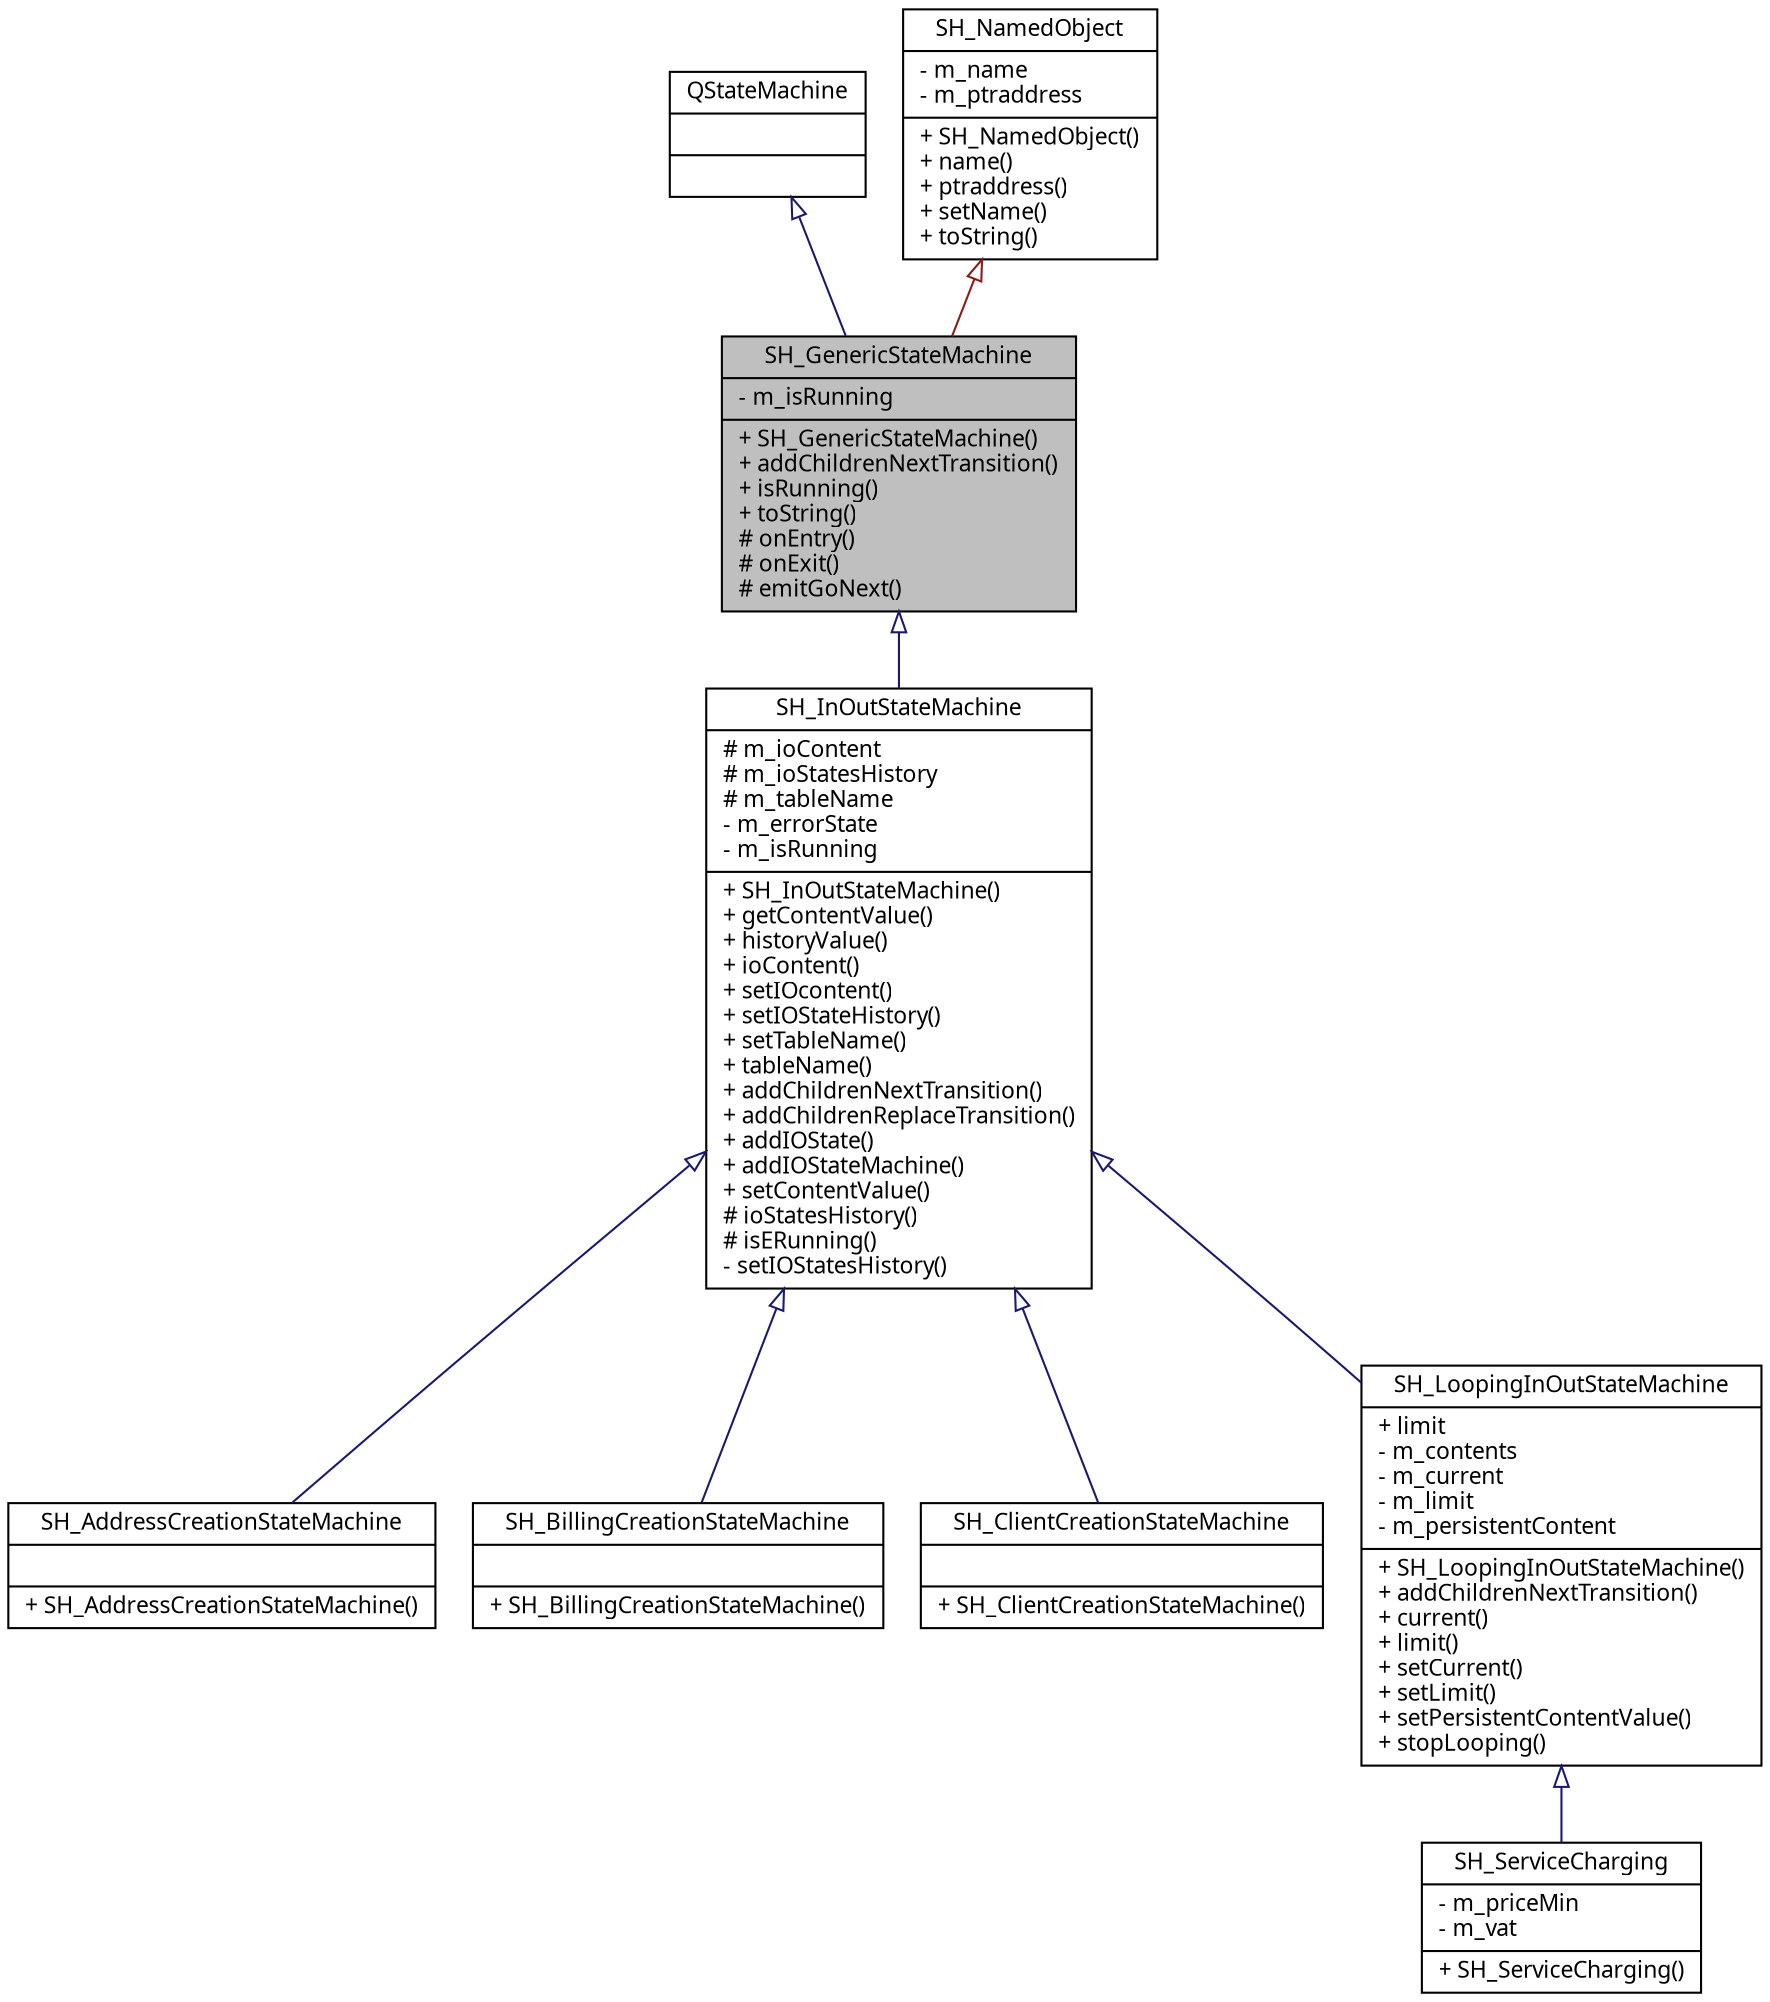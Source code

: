 digraph "SH_GenericStateMachine"
{
 // INTERACTIVE_SVG=YES
  bgcolor="transparent";
  edge [fontname="Verdana",fontsize="11",labelfontname="Verdana",labelfontsize="11"];
  node [fontname="Verdana",fontsize="11",shape=record];
  Node1 [label="{SH_GenericStateMachine\n|- m_isRunning\l|+ SH_GenericStateMachine()\l+ addChildrenNextTransition()\l+ isRunning()\l+ toString()\l# onEntry()\l# onExit()\l# emitGoNext()\l}",height=0.2,width=0.4,color="black", fillcolor="grey75", style="filled" fontcolor="black"];
  Node2 -> Node1 [dir="back",color="midnightblue",fontsize="11",style="solid",arrowtail="onormal"];
  Node2 [label="{QStateMachine\n||}",height=0.2,width=0.4,color="black",URL="$classQStateMachine.html"];
  Node3 -> Node1 [dir="back",color="firebrick4",fontsize="11",style="solid",arrowtail="onormal"];
  Node3 [label="{SH_NamedObject\n|- m_name\l- m_ptraddress\l|+ SH_NamedObject()\l+ name()\l+ ptraddress()\l+ setName()\l+ toString()\l}",height=0.2,width=0.4,color="black",URL="$classSH__NamedObject.html"];
  Node1 -> Node4 [dir="back",color="midnightblue",fontsize="11",style="solid",arrowtail="onormal"];
  Node4 [label="{SH_InOutStateMachine\n|# m_ioContent\l# m_ioStatesHistory\l# m_tableName\l- m_errorState\l- m_isRunning\l|+ SH_InOutStateMachine()\l+ getContentValue()\l+ historyValue()\l+ ioContent()\l+ setIOcontent()\l+ setIOStateHistory()\l+ setTableName()\l+ tableName()\l+ addChildrenNextTransition()\l+ addChildrenReplaceTransition()\l+ addIOState()\l+ addIOStateMachine()\l+ setContentValue()\l# ioStatesHistory()\l# isERunning()\l- setIOStatesHistory()\l}",height=0.2,width=0.4,color="black",URL="$classSH__InOutStateMachine.html"];
  Node4 -> Node5 [dir="back",color="midnightblue",fontsize="11",style="solid",arrowtail="onormal"];
  Node5 [label="{SH_AddressCreationStateMachine\n||+ SH_AddressCreationStateMachine()\l}",height=0.2,width=0.4,color="black",URL="$classSH__AddressCreationStateMachine.html",tooltip="La classe SH_AddressCreationStateMachine fournit une machine d&#39;états finis permettant la création d&#39;u..."];
  Node4 -> Node6 [dir="back",color="midnightblue",fontsize="11",style="solid",arrowtail="onormal"];
  Node6 [label="{SH_BillingCreationStateMachine\n||+ SH_BillingCreationStateMachine()\l}",height=0.2,width=0.4,color="black",URL="$classSH__BillingCreationStateMachine.html",tooltip="The SH_BillingCreationStateMachine class. "];
  Node4 -> Node7 [dir="back",color="midnightblue",fontsize="11",style="solid",arrowtail="onormal"];
  Node7 [label="{SH_ClientCreationStateMachine\n||+ SH_ClientCreationStateMachine()\l}",height=0.2,width=0.4,color="black",URL="$classSH__ClientCreationStateMachine.html",tooltip="The SH_ClientCreationStateMachine class. "];
  Node4 -> Node8 [dir="back",color="midnightblue",fontsize="11",style="solid",arrowtail="onormal"];
  Node8 [label="{SH_LoopingInOutStateMachine\n|+ limit\l- m_contents\l- m_current\l- m_limit\l- m_persistentContent\l|+ SH_LoopingInOutStateMachine()\l+ addChildrenNextTransition()\l+ current()\l+ limit()\l+ setCurrent()\l+ setLimit()\l+ setPersistentContentValue()\l+ stopLooping()\l}",height=0.2,width=0.4,color="black",URL="$classSH__LoopingInOutStateMachine.html"];
  Node8 -> Node9 [dir="back",color="midnightblue",fontsize="11",style="solid",arrowtail="onormal"];
  Node9 [label="{SH_ServiceCharging\n|- m_priceMin\l- m_vat\l|+ SH_ServiceCharging()\l}",height=0.2,width=0.4,color="black",URL="$classSH__ServiceCharging.html",tooltip="The SH_ServiceCharging class. "];
}
